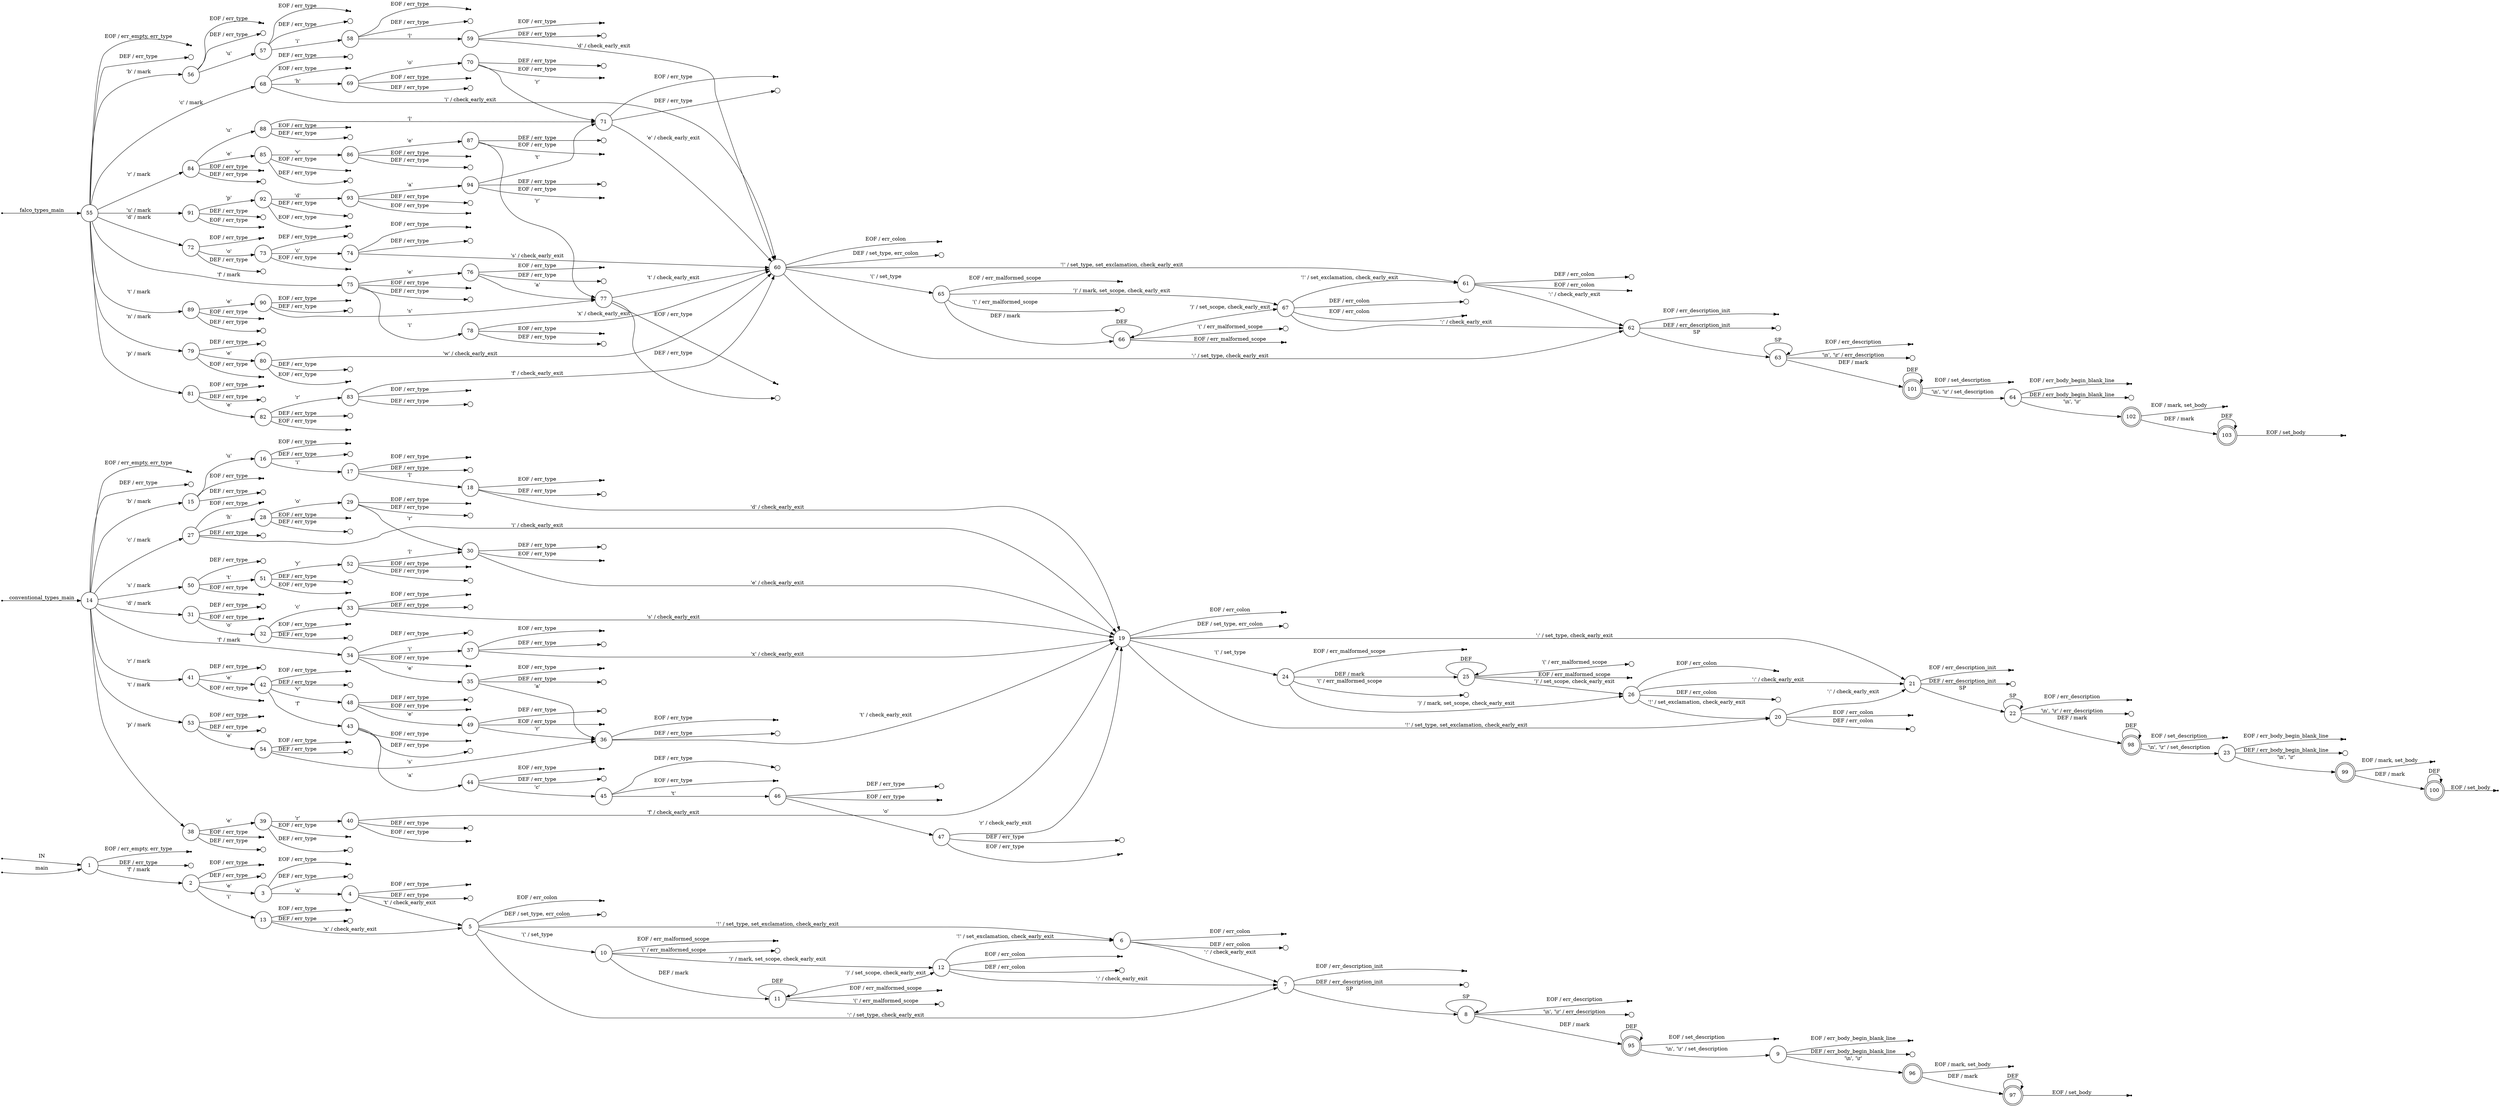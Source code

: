 digraph conventionalcommits {
	rankdir=LR;
	node [ shape = point ];
	ENTRY;
	en_1;
	en_14;
	en_55;
	eof_1;
	eof_2;
	eof_3;
	eof_4;
	eof_5;
	eof_6;
	eof_7;
	eof_8;
	eof_9;
	eof_10;
	eof_11;
	eof_12;
	eof_13;
	eof_14;
	eof_15;
	eof_16;
	eof_17;
	eof_18;
	eof_19;
	eof_20;
	eof_21;
	eof_22;
	eof_23;
	eof_24;
	eof_25;
	eof_26;
	eof_27;
	eof_28;
	eof_29;
	eof_30;
	eof_31;
	eof_32;
	eof_33;
	eof_34;
	eof_35;
	eof_36;
	eof_37;
	eof_38;
	eof_39;
	eof_40;
	eof_41;
	eof_42;
	eof_43;
	eof_44;
	eof_45;
	eof_46;
	eof_47;
	eof_48;
	eof_49;
	eof_50;
	eof_51;
	eof_52;
	eof_53;
	eof_54;
	eof_55;
	eof_56;
	eof_57;
	eof_58;
	eof_59;
	eof_60;
	eof_61;
	eof_62;
	eof_63;
	eof_64;
	eof_65;
	eof_66;
	eof_67;
	eof_68;
	eof_69;
	eof_70;
	eof_71;
	eof_72;
	eof_73;
	eof_74;
	eof_75;
	eof_76;
	eof_77;
	eof_78;
	eof_79;
	eof_80;
	eof_81;
	eof_82;
	eof_83;
	eof_84;
	eof_85;
	eof_86;
	eof_87;
	eof_88;
	eof_89;
	eof_90;
	eof_91;
	eof_92;
	eof_93;
	eof_94;
	eof_95;
	eof_96;
	eof_97;
	eof_98;
	eof_99;
	eof_100;
	eof_101;
	eof_102;
	eof_103;
	node [ shape = circle, height = 0.2 ];
	err_1 [ label=""];
	err_2 [ label=""];
	err_3 [ label=""];
	err_4 [ label=""];
	err_5 [ label=""];
	err_6 [ label=""];
	err_7 [ label=""];
	err_8 [ label=""];
	err_9 [ label=""];
	err_10 [ label=""];
	err_11 [ label=""];
	err_12 [ label=""];
	err_13 [ label=""];
	err_14 [ label=""];
	err_15 [ label=""];
	err_16 [ label=""];
	err_17 [ label=""];
	err_18 [ label=""];
	err_19 [ label=""];
	err_20 [ label=""];
	err_21 [ label=""];
	err_22 [ label=""];
	err_23 [ label=""];
	err_24 [ label=""];
	err_25 [ label=""];
	err_26 [ label=""];
	err_27 [ label=""];
	err_28 [ label=""];
	err_29 [ label=""];
	err_30 [ label=""];
	err_31 [ label=""];
	err_32 [ label=""];
	err_33 [ label=""];
	err_34 [ label=""];
	err_35 [ label=""];
	err_36 [ label=""];
	err_37 [ label=""];
	err_38 [ label=""];
	err_39 [ label=""];
	err_40 [ label=""];
	err_41 [ label=""];
	err_42 [ label=""];
	err_43 [ label=""];
	err_44 [ label=""];
	err_45 [ label=""];
	err_46 [ label=""];
	err_47 [ label=""];
	err_48 [ label=""];
	err_49 [ label=""];
	err_50 [ label=""];
	err_51 [ label=""];
	err_52 [ label=""];
	err_53 [ label=""];
	err_54 [ label=""];
	err_55 [ label=""];
	err_56 [ label=""];
	err_57 [ label=""];
	err_58 [ label=""];
	err_59 [ label=""];
	err_60 [ label=""];
	err_61 [ label=""];
	err_62 [ label=""];
	err_63 [ label=""];
	err_64 [ label=""];
	err_65 [ label=""];
	err_66 [ label=""];
	err_67 [ label=""];
	err_68 [ label=""];
	err_69 [ label=""];
	err_70 [ label=""];
	err_71 [ label=""];
	err_72 [ label=""];
	err_73 [ label=""];
	err_74 [ label=""];
	err_75 [ label=""];
	err_76 [ label=""];
	err_77 [ label=""];
	err_78 [ label=""];
	err_79 [ label=""];
	err_80 [ label=""];
	err_81 [ label=""];
	err_82 [ label=""];
	err_83 [ label=""];
	err_84 [ label=""];
	err_85 [ label=""];
	err_86 [ label=""];
	err_87 [ label=""];
	err_88 [ label=""];
	err_89 [ label=""];
	err_90 [ label=""];
	err_91 [ label=""];
	err_92 [ label=""];
	err_93 [ label=""];
	err_94 [ label=""];
	node [ fixedsize = true, height = 0.65, shape = doublecircle ];
	95;
	96;
	97;
	98;
	99;
	100;
	101;
	102;
	103;
	node [ shape = circle ];
	1 -> 2 [ label = "'f' / mark" ];
	1 -> err_1 [ label = "DEF / err_type" ];
	2 -> 3 [ label = "'e'" ];
	2 -> 13 [ label = "'i'" ];
	2 -> err_2 [ label = "DEF / err_type" ];
	3 -> 4 [ label = "'a'" ];
	3 -> err_3 [ label = "DEF / err_type" ];
	4 -> 5 [ label = "'t' / check_early_exit" ];
	4 -> err_4 [ label = "DEF / err_type" ];
	5 -> 6 [ label = "'!' / set_type, set_exclamation, check_early_exit" ];
	5 -> 10 [ label = "'(' / set_type" ];
	5 -> 7 [ label = "':' / set_type, check_early_exit" ];
	5 -> err_5 [ label = "DEF / set_type, err_colon" ];
	6 -> 7 [ label = "':' / check_early_exit" ];
	6 -> err_6 [ label = "DEF / err_colon" ];
	7 -> 8 [ label = "SP" ];
	7 -> err_7 [ label = "DEF / err_description_init" ];
	8 -> err_8 [ label = "'\\n', '\\r' / err_description" ];
	8 -> 8 [ label = "SP" ];
	8 -> 95 [ label = "DEF / mark" ];
	9 -> 96 [ label = "'\\n', '\\r'" ];
	9 -> err_9 [ label = "DEF / err_body_begin_blank_line" ];
	10 -> err_10 [ label = "'(' / err_malformed_scope" ];
	10 -> 12 [ label = "')' / mark, set_scope, check_early_exit" ];
	10 -> 11 [ label = "DEF / mark" ];
	11 -> err_11 [ label = "'(' / err_malformed_scope" ];
	11 -> 12 [ label = "')' / set_scope, check_early_exit" ];
	11 -> 11 [ label = "DEF" ];
	12 -> 6 [ label = "'!' / set_exclamation, check_early_exit" ];
	12 -> 7 [ label = "':' / check_early_exit" ];
	12 -> err_12 [ label = "DEF / err_colon" ];
	13 -> 5 [ label = "'x' / check_early_exit" ];
	13 -> err_13 [ label = "DEF / err_type" ];
	14 -> 15 [ label = "'b' / mark" ];
	14 -> 27 [ label = "'c' / mark" ];
	14 -> 31 [ label = "'d' / mark" ];
	14 -> 34 [ label = "'f' / mark" ];
	14 -> 38 [ label = "'p' / mark" ];
	14 -> 41 [ label = "'r' / mark" ];
	14 -> 50 [ label = "'s' / mark" ];
	14 -> 53 [ label = "'t' / mark" ];
	14 -> err_14 [ label = "DEF / err_type" ];
	15 -> 16 [ label = "'u'" ];
	15 -> err_15 [ label = "DEF / err_type" ];
	16 -> 17 [ label = "'i'" ];
	16 -> err_16 [ label = "DEF / err_type" ];
	17 -> 18 [ label = "'l'" ];
	17 -> err_17 [ label = "DEF / err_type" ];
	18 -> 19 [ label = "'d' / check_early_exit" ];
	18 -> err_18 [ label = "DEF / err_type" ];
	19 -> 20 [ label = "'!' / set_type, set_exclamation, check_early_exit" ];
	19 -> 24 [ label = "'(' / set_type" ];
	19 -> 21 [ label = "':' / set_type, check_early_exit" ];
	19 -> err_19 [ label = "DEF / set_type, err_colon" ];
	20 -> 21 [ label = "':' / check_early_exit" ];
	20 -> err_20 [ label = "DEF / err_colon" ];
	21 -> 22 [ label = "SP" ];
	21 -> err_21 [ label = "DEF / err_description_init" ];
	22 -> err_22 [ label = "'\\n', '\\r' / err_description" ];
	22 -> 22 [ label = "SP" ];
	22 -> 98 [ label = "DEF / mark" ];
	23 -> 99 [ label = "'\\n', '\\r'" ];
	23 -> err_23 [ label = "DEF / err_body_begin_blank_line" ];
	24 -> err_24 [ label = "'(' / err_malformed_scope" ];
	24 -> 26 [ label = "')' / mark, set_scope, check_early_exit" ];
	24 -> 25 [ label = "DEF / mark" ];
	25 -> err_25 [ label = "'(' / err_malformed_scope" ];
	25 -> 26 [ label = "')' / set_scope, check_early_exit" ];
	25 -> 25 [ label = "DEF" ];
	26 -> 20 [ label = "'!' / set_exclamation, check_early_exit" ];
	26 -> 21 [ label = "':' / check_early_exit" ];
	26 -> err_26 [ label = "DEF / err_colon" ];
	27 -> 28 [ label = "'h'" ];
	27 -> 19 [ label = "'i' / check_early_exit" ];
	27 -> err_27 [ label = "DEF / err_type" ];
	28 -> 29 [ label = "'o'" ];
	28 -> err_28 [ label = "DEF / err_type" ];
	29 -> 30 [ label = "'r'" ];
	29 -> err_29 [ label = "DEF / err_type" ];
	30 -> 19 [ label = "'e' / check_early_exit" ];
	30 -> err_30 [ label = "DEF / err_type" ];
	31 -> 32 [ label = "'o'" ];
	31 -> err_31 [ label = "DEF / err_type" ];
	32 -> 33 [ label = "'c'" ];
	32 -> err_32 [ label = "DEF / err_type" ];
	33 -> 19 [ label = "'s' / check_early_exit" ];
	33 -> err_33 [ label = "DEF / err_type" ];
	34 -> 35 [ label = "'e'" ];
	34 -> 37 [ label = "'i'" ];
	34 -> err_34 [ label = "DEF / err_type" ];
	35 -> 36 [ label = "'a'" ];
	35 -> err_35 [ label = "DEF / err_type" ];
	36 -> 19 [ label = "'t' / check_early_exit" ];
	36 -> err_36 [ label = "DEF / err_type" ];
	37 -> 19 [ label = "'x' / check_early_exit" ];
	37 -> err_37 [ label = "DEF / err_type" ];
	38 -> 39 [ label = "'e'" ];
	38 -> err_38 [ label = "DEF / err_type" ];
	39 -> 40 [ label = "'r'" ];
	39 -> err_39 [ label = "DEF / err_type" ];
	40 -> 19 [ label = "'f' / check_early_exit" ];
	40 -> err_40 [ label = "DEF / err_type" ];
	41 -> 42 [ label = "'e'" ];
	41 -> err_41 [ label = "DEF / err_type" ];
	42 -> 43 [ label = "'f'" ];
	42 -> 48 [ label = "'v'" ];
	42 -> err_42 [ label = "DEF / err_type" ];
	43 -> 44 [ label = "'a'" ];
	43 -> err_43 [ label = "DEF / err_type" ];
	44 -> 45 [ label = "'c'" ];
	44 -> err_44 [ label = "DEF / err_type" ];
	45 -> 46 [ label = "'t'" ];
	45 -> err_45 [ label = "DEF / err_type" ];
	46 -> 47 [ label = "'o'" ];
	46 -> err_46 [ label = "DEF / err_type" ];
	47 -> 19 [ label = "'r' / check_early_exit" ];
	47 -> err_47 [ label = "DEF / err_type" ];
	48 -> 49 [ label = "'e'" ];
	48 -> err_48 [ label = "DEF / err_type" ];
	49 -> 36 [ label = "'r'" ];
	49 -> err_49 [ label = "DEF / err_type" ];
	50 -> 51 [ label = "'t'" ];
	50 -> err_50 [ label = "DEF / err_type" ];
	51 -> 52 [ label = "'y'" ];
	51 -> err_51 [ label = "DEF / err_type" ];
	52 -> 30 [ label = "'l'" ];
	52 -> err_52 [ label = "DEF / err_type" ];
	53 -> 54 [ label = "'e'" ];
	53 -> err_53 [ label = "DEF / err_type" ];
	54 -> 36 [ label = "'s'" ];
	54 -> err_54 [ label = "DEF / err_type" ];
	55 -> 56 [ label = "'b' / mark" ];
	55 -> 68 [ label = "'c' / mark" ];
	55 -> 72 [ label = "'d' / mark" ];
	55 -> 75 [ label = "'f' / mark" ];
	55 -> 79 [ label = "'n' / mark" ];
	55 -> 81 [ label = "'p' / mark" ];
	55 -> 84 [ label = "'r' / mark" ];
	55 -> 89 [ label = "'t' / mark" ];
	55 -> 91 [ label = "'u' / mark" ];
	55 -> err_55 [ label = "DEF / err_type" ];
	56 -> 57 [ label = "'u'" ];
	56 -> err_56 [ label = "DEF / err_type" ];
	57 -> 58 [ label = "'i'" ];
	57 -> err_57 [ label = "DEF / err_type" ];
	58 -> 59 [ label = "'l'" ];
	58 -> err_58 [ label = "DEF / err_type" ];
	59 -> 60 [ label = "'d' / check_early_exit" ];
	59 -> err_59 [ label = "DEF / err_type" ];
	60 -> 61 [ label = "'!' / set_type, set_exclamation, check_early_exit" ];
	60 -> 65 [ label = "'(' / set_type" ];
	60 -> 62 [ label = "':' / set_type, check_early_exit" ];
	60 -> err_60 [ label = "DEF / set_type, err_colon" ];
	61 -> 62 [ label = "':' / check_early_exit" ];
	61 -> err_61 [ label = "DEF / err_colon" ];
	62 -> 63 [ label = "SP" ];
	62 -> err_62 [ label = "DEF / err_description_init" ];
	63 -> err_63 [ label = "'\\n', '\\r' / err_description" ];
	63 -> 63 [ label = "SP" ];
	63 -> 101 [ label = "DEF / mark" ];
	64 -> 102 [ label = "'\\n', '\\r'" ];
	64 -> err_64 [ label = "DEF / err_body_begin_blank_line" ];
	65 -> err_65 [ label = "'(' / err_malformed_scope" ];
	65 -> 67 [ label = "')' / mark, set_scope, check_early_exit" ];
	65 -> 66 [ label = "DEF / mark" ];
	66 -> err_66 [ label = "'(' / err_malformed_scope" ];
	66 -> 67 [ label = "')' / set_scope, check_early_exit" ];
	66 -> 66 [ label = "DEF" ];
	67 -> 61 [ label = "'!' / set_exclamation, check_early_exit" ];
	67 -> 62 [ label = "':' / check_early_exit" ];
	67 -> err_67 [ label = "DEF / err_colon" ];
	68 -> 69 [ label = "'h'" ];
	68 -> 60 [ label = "'i' / check_early_exit" ];
	68 -> err_68 [ label = "DEF / err_type" ];
	69 -> 70 [ label = "'o'" ];
	69 -> err_69 [ label = "DEF / err_type" ];
	70 -> 71 [ label = "'r'" ];
	70 -> err_70 [ label = "DEF / err_type" ];
	71 -> 60 [ label = "'e' / check_early_exit" ];
	71 -> err_71 [ label = "DEF / err_type" ];
	72 -> 73 [ label = "'o'" ];
	72 -> err_72 [ label = "DEF / err_type" ];
	73 -> 74 [ label = "'c'" ];
	73 -> err_73 [ label = "DEF / err_type" ];
	74 -> 60 [ label = "'s' / check_early_exit" ];
	74 -> err_74 [ label = "DEF / err_type" ];
	75 -> 76 [ label = "'e'" ];
	75 -> 78 [ label = "'i'" ];
	75 -> err_75 [ label = "DEF / err_type" ];
	76 -> 77 [ label = "'a'" ];
	76 -> err_76 [ label = "DEF / err_type" ];
	77 -> 60 [ label = "'t' / check_early_exit" ];
	77 -> err_77 [ label = "DEF / err_type" ];
	78 -> 60 [ label = "'x' / check_early_exit" ];
	78 -> err_78 [ label = "DEF / err_type" ];
	79 -> 80 [ label = "'e'" ];
	79 -> err_79 [ label = "DEF / err_type" ];
	80 -> 60 [ label = "'w' / check_early_exit" ];
	80 -> err_80 [ label = "DEF / err_type" ];
	81 -> 82 [ label = "'e'" ];
	81 -> err_81 [ label = "DEF / err_type" ];
	82 -> 83 [ label = "'r'" ];
	82 -> err_82 [ label = "DEF / err_type" ];
	83 -> 60 [ label = "'f' / check_early_exit" ];
	83 -> err_83 [ label = "DEF / err_type" ];
	84 -> 85 [ label = "'e'" ];
	84 -> 88 [ label = "'u'" ];
	84 -> err_84 [ label = "DEF / err_type" ];
	85 -> 86 [ label = "'v'" ];
	85 -> err_85 [ label = "DEF / err_type" ];
	86 -> 87 [ label = "'e'" ];
	86 -> err_86 [ label = "DEF / err_type" ];
	87 -> 77 [ label = "'r'" ];
	87 -> err_87 [ label = "DEF / err_type" ];
	88 -> 71 [ label = "'l'" ];
	88 -> err_88 [ label = "DEF / err_type" ];
	89 -> 90 [ label = "'e'" ];
	89 -> err_89 [ label = "DEF / err_type" ];
	90 -> 77 [ label = "'s'" ];
	90 -> err_90 [ label = "DEF / err_type" ];
	91 -> 92 [ label = "'p'" ];
	91 -> err_91 [ label = "DEF / err_type" ];
	92 -> 93 [ label = "'d'" ];
	92 -> err_92 [ label = "DEF / err_type" ];
	93 -> 94 [ label = "'a'" ];
	93 -> err_93 [ label = "DEF / err_type" ];
	94 -> 71 [ label = "'t'" ];
	94 -> err_94 [ label = "DEF / err_type" ];
	95 -> 9 [ label = "'\\n', '\\r' / set_description" ];
	95 -> 95 [ label = "DEF" ];
	96 -> 97 [ label = "DEF / mark" ];
	97 -> 97 [ label = "DEF" ];
	98 -> 23 [ label = "'\\n', '\\r' / set_description" ];
	98 -> 98 [ label = "DEF" ];
	99 -> 100 [ label = "DEF / mark" ];
	100 -> 100 [ label = "DEF" ];
	101 -> 64 [ label = "'\\n', '\\r' / set_description" ];
	101 -> 101 [ label = "DEF" ];
	102 -> 103 [ label = "DEF / mark" ];
	103 -> 103 [ label = "DEF" ];
	ENTRY -> 1 [ label = "IN" ];
	en_1 -> 1 [ label = "main" ];
	en_14 -> 14 [ label = "conventional_types_main" ];
	en_55 -> 55 [ label = "falco_types_main" ];
	1 -> eof_1 [ label = "EOF / err_empty, err_type" ];
	2 -> eof_2 [ label = "EOF / err_type" ];
	3 -> eof_3 [ label = "EOF / err_type" ];
	4 -> eof_4 [ label = "EOF / err_type" ];
	5 -> eof_5 [ label = "EOF / err_colon" ];
	6 -> eof_6 [ label = "EOF / err_colon" ];
	7 -> eof_7 [ label = "EOF / err_description_init" ];
	8 -> eof_8 [ label = "EOF / err_description" ];
	9 -> eof_9 [ label = "EOF / err_body_begin_blank_line" ];
	10 -> eof_10 [ label = "EOF / err_malformed_scope" ];
	11 -> eof_11 [ label = "EOF / err_malformed_scope" ];
	12 -> eof_12 [ label = "EOF / err_colon" ];
	13 -> eof_13 [ label = "EOF / err_type" ];
	14 -> eof_14 [ label = "EOF / err_empty, err_type" ];
	15 -> eof_15 [ label = "EOF / err_type" ];
	16 -> eof_16 [ label = "EOF / err_type" ];
	17 -> eof_17 [ label = "EOF / err_type" ];
	18 -> eof_18 [ label = "EOF / err_type" ];
	19 -> eof_19 [ label = "EOF / err_colon" ];
	20 -> eof_20 [ label = "EOF / err_colon" ];
	21 -> eof_21 [ label = "EOF / err_description_init" ];
	22 -> eof_22 [ label = "EOF / err_description" ];
	23 -> eof_23 [ label = "EOF / err_body_begin_blank_line" ];
	24 -> eof_24 [ label = "EOF / err_malformed_scope" ];
	25 -> eof_25 [ label = "EOF / err_malformed_scope" ];
	26 -> eof_26 [ label = "EOF / err_colon" ];
	27 -> eof_27 [ label = "EOF / err_type" ];
	28 -> eof_28 [ label = "EOF / err_type" ];
	29 -> eof_29 [ label = "EOF / err_type" ];
	30 -> eof_30 [ label = "EOF / err_type" ];
	31 -> eof_31 [ label = "EOF / err_type" ];
	32 -> eof_32 [ label = "EOF / err_type" ];
	33 -> eof_33 [ label = "EOF / err_type" ];
	34 -> eof_34 [ label = "EOF / err_type" ];
	35 -> eof_35 [ label = "EOF / err_type" ];
	36 -> eof_36 [ label = "EOF / err_type" ];
	37 -> eof_37 [ label = "EOF / err_type" ];
	38 -> eof_38 [ label = "EOF / err_type" ];
	39 -> eof_39 [ label = "EOF / err_type" ];
	40 -> eof_40 [ label = "EOF / err_type" ];
	41 -> eof_41 [ label = "EOF / err_type" ];
	42 -> eof_42 [ label = "EOF / err_type" ];
	43 -> eof_43 [ label = "EOF / err_type" ];
	44 -> eof_44 [ label = "EOF / err_type" ];
	45 -> eof_45 [ label = "EOF / err_type" ];
	46 -> eof_46 [ label = "EOF / err_type" ];
	47 -> eof_47 [ label = "EOF / err_type" ];
	48 -> eof_48 [ label = "EOF / err_type" ];
	49 -> eof_49 [ label = "EOF / err_type" ];
	50 -> eof_50 [ label = "EOF / err_type" ];
	51 -> eof_51 [ label = "EOF / err_type" ];
	52 -> eof_52 [ label = "EOF / err_type" ];
	53 -> eof_53 [ label = "EOF / err_type" ];
	54 -> eof_54 [ label = "EOF / err_type" ];
	55 -> eof_55 [ label = "EOF / err_empty, err_type" ];
	56 -> eof_56 [ label = "EOF / err_type" ];
	57 -> eof_57 [ label = "EOF / err_type" ];
	58 -> eof_58 [ label = "EOF / err_type" ];
	59 -> eof_59 [ label = "EOF / err_type" ];
	60 -> eof_60 [ label = "EOF / err_colon" ];
	61 -> eof_61 [ label = "EOF / err_colon" ];
	62 -> eof_62 [ label = "EOF / err_description_init" ];
	63 -> eof_63 [ label = "EOF / err_description" ];
	64 -> eof_64 [ label = "EOF / err_body_begin_blank_line" ];
	65 -> eof_65 [ label = "EOF / err_malformed_scope" ];
	66 -> eof_66 [ label = "EOF / err_malformed_scope" ];
	67 -> eof_67 [ label = "EOF / err_colon" ];
	68 -> eof_68 [ label = "EOF / err_type" ];
	69 -> eof_69 [ label = "EOF / err_type" ];
	70 -> eof_70 [ label = "EOF / err_type" ];
	71 -> eof_71 [ label = "EOF / err_type" ];
	72 -> eof_72 [ label = "EOF / err_type" ];
	73 -> eof_73 [ label = "EOF / err_type" ];
	74 -> eof_74 [ label = "EOF / err_type" ];
	75 -> eof_75 [ label = "EOF / err_type" ];
	76 -> eof_76 [ label = "EOF / err_type" ];
	77 -> eof_77 [ label = "EOF / err_type" ];
	78 -> eof_78 [ label = "EOF / err_type" ];
	79 -> eof_79 [ label = "EOF / err_type" ];
	80 -> eof_80 [ label = "EOF / err_type" ];
	81 -> eof_81 [ label = "EOF / err_type" ];
	82 -> eof_82 [ label = "EOF / err_type" ];
	83 -> eof_83 [ label = "EOF / err_type" ];
	84 -> eof_84 [ label = "EOF / err_type" ];
	85 -> eof_85 [ label = "EOF / err_type" ];
	86 -> eof_86 [ label = "EOF / err_type" ];
	87 -> eof_87 [ label = "EOF / err_type" ];
	88 -> eof_88 [ label = "EOF / err_type" ];
	89 -> eof_89 [ label = "EOF / err_type" ];
	90 -> eof_90 [ label = "EOF / err_type" ];
	91 -> eof_91 [ label = "EOF / err_type" ];
	92 -> eof_92 [ label = "EOF / err_type" ];
	93 -> eof_93 [ label = "EOF / err_type" ];
	94 -> eof_94 [ label = "EOF / err_type" ];
	95 -> eof_95 [ label = "EOF / set_description" ];
	96 -> eof_96 [ label = "EOF / mark, set_body" ];
	97 -> eof_97 [ label = "EOF / set_body" ];
	98 -> eof_98 [ label = "EOF / set_description" ];
	99 -> eof_99 [ label = "EOF / mark, set_body" ];
	100 -> eof_100 [ label = "EOF / set_body" ];
	101 -> eof_101 [ label = "EOF / set_description" ];
	102 -> eof_102 [ label = "EOF / mark, set_body" ];
	103 -> eof_103 [ label = "EOF / set_body" ];
}
